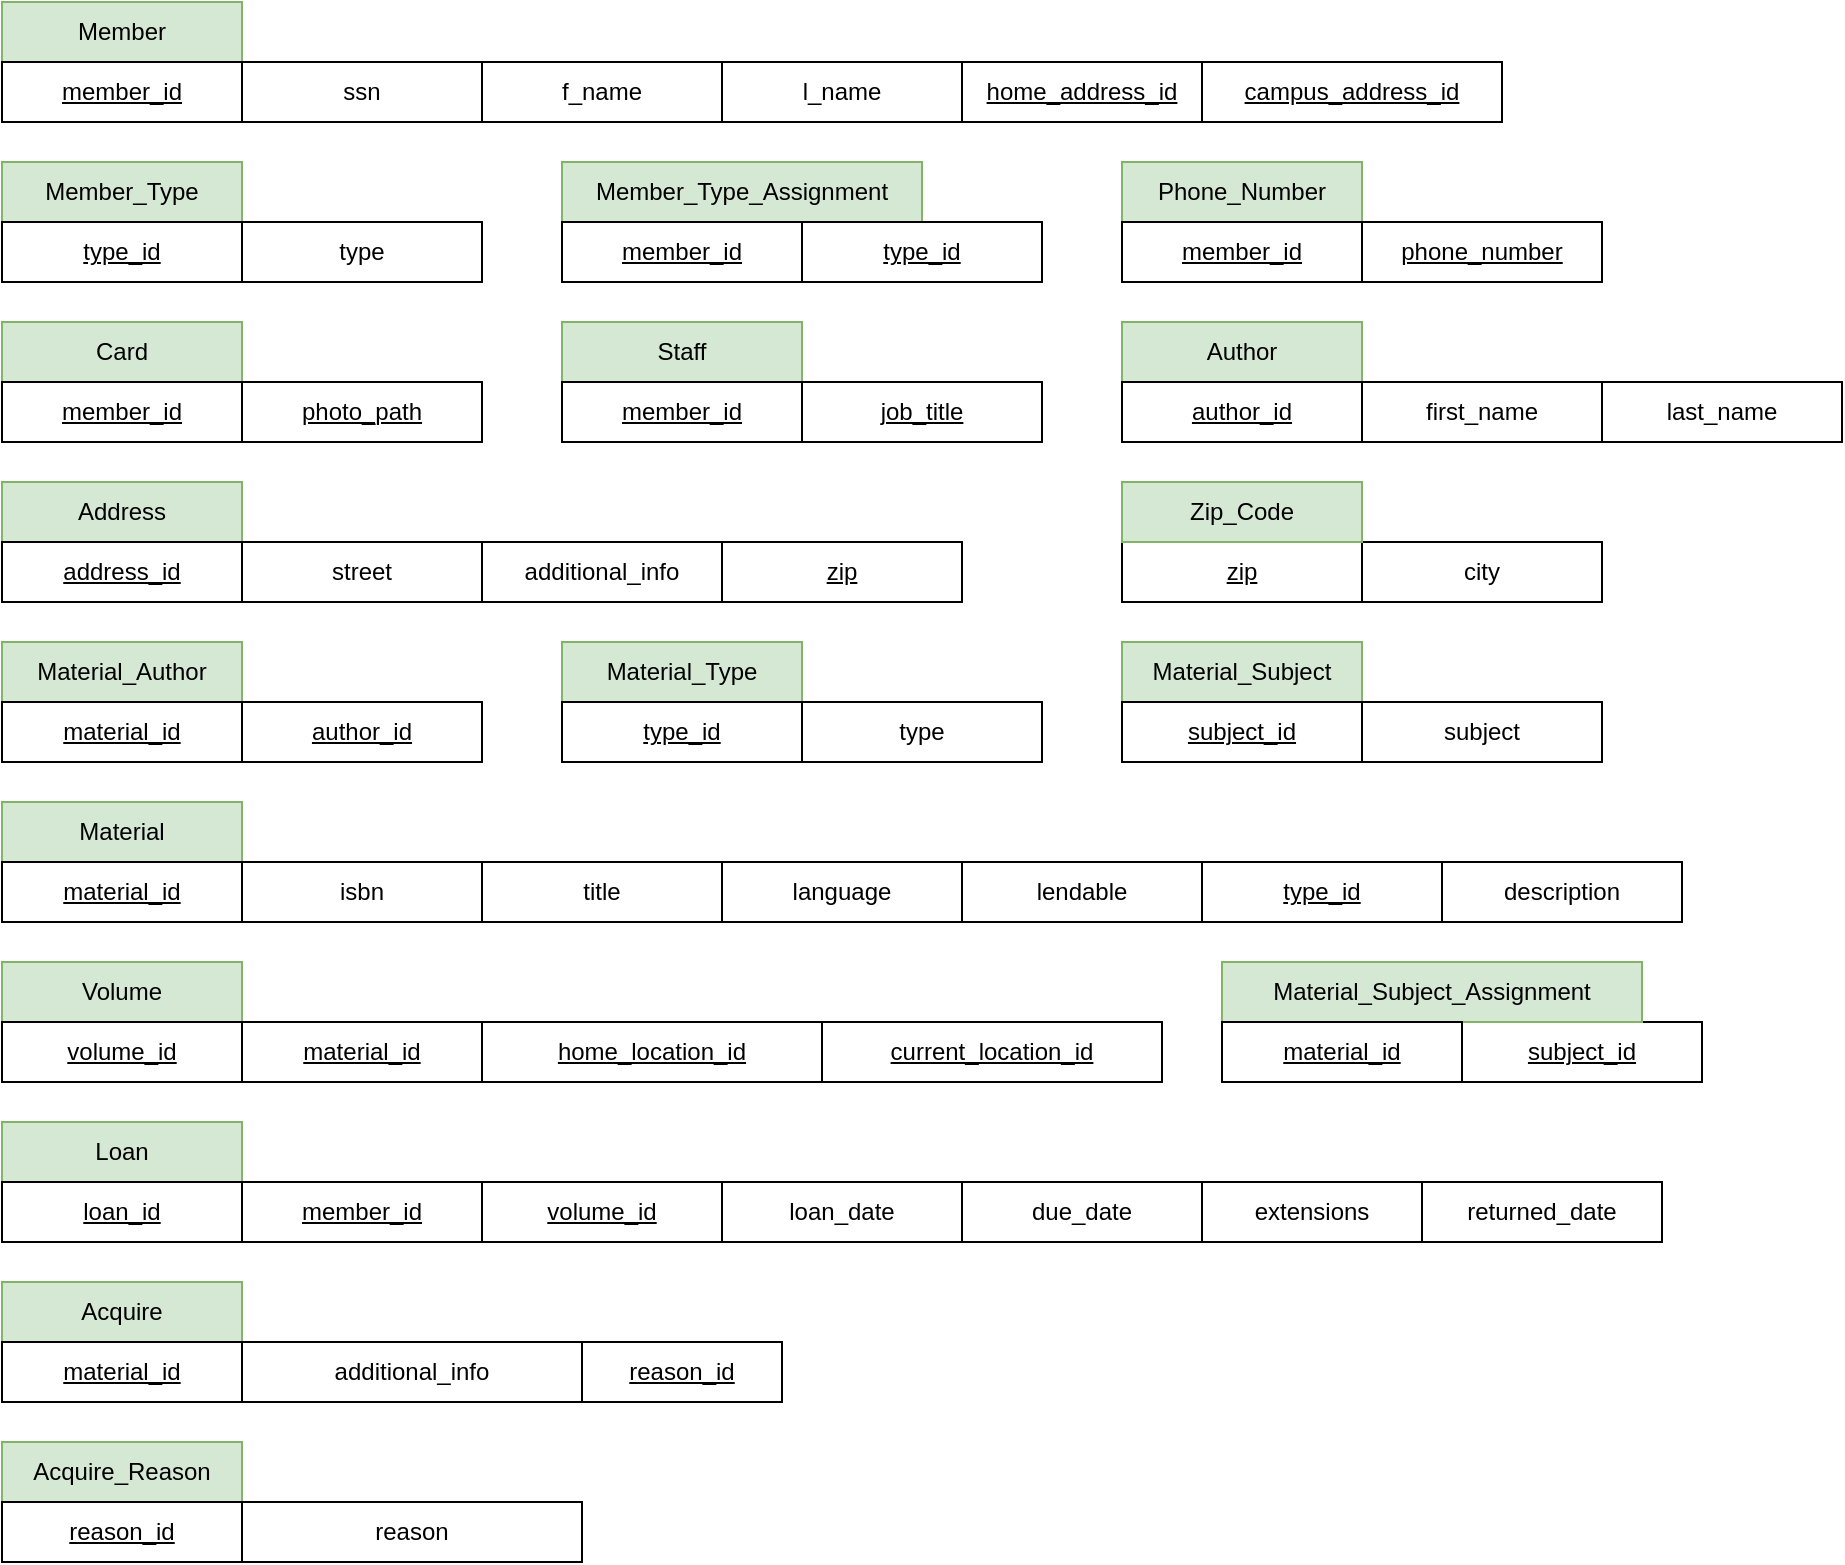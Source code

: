<mxfile version="13.0.3" type="device"><diagram id="hQE_FP4CDloyYVOPjw50" name="Page-1"><mxGraphModel dx="1992" dy="1104" grid="1" gridSize="10" guides="1" tooltips="1" connect="1" arrows="1" fold="1" page="1" pageScale="1" pageWidth="850" pageHeight="1100" math="0" shadow="0"><root><mxCell id="0"/><mxCell id="1" parent="0"/><mxCell id="INsE0W9Cd7Eb4MUnOmL6-3" value="Member" style="rounded=0;whiteSpace=wrap;html=1;fillColor=#d5e8d4;strokeColor=#82b366;" parent="1" vertex="1"><mxGeometry x="70" y="220" width="120" height="30" as="geometry"/></mxCell><mxCell id="INsE0W9Cd7Eb4MUnOmL6-5" value="&lt;div&gt;ssn&lt;/div&gt;" style="rounded=0;whiteSpace=wrap;html=1;" parent="1" vertex="1"><mxGeometry x="190" y="250" width="120" height="30" as="geometry"/></mxCell><mxCell id="INsE0W9Cd7Eb4MUnOmL6-6" value="f_name" style="rounded=0;whiteSpace=wrap;html=1;" parent="1" vertex="1"><mxGeometry x="310" y="250" width="120" height="30" as="geometry"/></mxCell><mxCell id="INsE0W9Cd7Eb4MUnOmL6-8" value="l_name" style="rounded=0;whiteSpace=wrap;html=1;" parent="1" vertex="1"><mxGeometry x="430" y="250" width="120" height="30" as="geometry"/></mxCell><mxCell id="INsE0W9Cd7Eb4MUnOmL6-9" value="Phone_Number" style="rounded=0;whiteSpace=wrap;html=1;fillColor=#d5e8d4;strokeColor=#82b366;" parent="1" vertex="1"><mxGeometry x="630" y="300" width="120" height="30" as="geometry"/></mxCell><mxCell id="INsE0W9Cd7Eb4MUnOmL6-11" value="&lt;u&gt;member_id&lt;/u&gt;" style="rounded=0;whiteSpace=wrap;html=1;" parent="1" vertex="1"><mxGeometry x="630" y="330" width="120" height="30" as="geometry"/></mxCell><mxCell id="INsE0W9Cd7Eb4MUnOmL6-12" value="&lt;u&gt;phone_number&lt;/u&gt;" style="rounded=0;whiteSpace=wrap;html=1;" parent="1" vertex="1"><mxGeometry x="750" y="330" width="120" height="30" as="geometry"/></mxCell><mxCell id="INsE0W9Cd7Eb4MUnOmL6-15" value="job_title" style="rounded=0;whiteSpace=wrap;html=1;fontStyle=4" parent="1" vertex="1"><mxGeometry x="470" y="410" width="120" height="30" as="geometry"/></mxCell><mxCell id="INsE0W9Cd7Eb4MUnOmL6-16" value="Address" style="rounded=0;whiteSpace=wrap;html=1;fillColor=#d5e8d4;strokeColor=#82b366;" parent="1" vertex="1"><mxGeometry x="70" y="460" width="120" height="30" as="geometry"/></mxCell><mxCell id="INsE0W9Cd7Eb4MUnOmL6-19" value="&lt;u&gt;zip&lt;/u&gt;" style="rounded=0;whiteSpace=wrap;html=1;" parent="1" vertex="1"><mxGeometry x="630" y="490" width="120" height="30" as="geometry"/></mxCell><mxCell id="INsE0W9Cd7Eb4MUnOmL6-20" value="city" style="rounded=0;whiteSpace=wrap;html=1;" parent="1" vertex="1"><mxGeometry x="750" y="490" width="120" height="30" as="geometry"/></mxCell><mxCell id="INsE0W9Cd7Eb4MUnOmL6-21" value="street" style="rounded=0;whiteSpace=wrap;html=1;" parent="1" vertex="1"><mxGeometry x="190" y="490" width="120" height="30" as="geometry"/></mxCell><mxCell id="INsE0W9Cd7Eb4MUnOmL6-23" value="additional_info" style="rounded=0;whiteSpace=wrap;html=1;" parent="1" vertex="1"><mxGeometry x="310" y="490" width="120" height="30" as="geometry"/></mxCell><mxCell id="INsE0W9Cd7Eb4MUnOmL6-24" value="home_address_id" style="rounded=0;whiteSpace=wrap;html=1;fontStyle=4" parent="1" vertex="1"><mxGeometry x="550" y="250" width="120" height="30" as="geometry"/></mxCell><mxCell id="INsE0W9Cd7Eb4MUnOmL6-69" value="Staff" style="rounded=0;whiteSpace=wrap;html=1;fillColor=#d5e8d4;strokeColor=#82b366;" parent="1" vertex="1"><mxGeometry x="350" y="380" width="120" height="30" as="geometry"/></mxCell><mxCell id="INsE0W9Cd7Eb4MUnOmL6-71" value="&lt;u&gt;member_id&lt;/u&gt;" style="rounded=0;whiteSpace=wrap;html=1;" parent="1" vertex="1"><mxGeometry x="350" y="410" width="120" height="30" as="geometry"/></mxCell><mxCell id="INsE0W9Cd7Eb4MUnOmL6-73" value="Material" style="rounded=0;whiteSpace=wrap;html=1;fillColor=#d5e8d4;strokeColor=#82b366;" parent="1" vertex="1"><mxGeometry x="70" y="620" width="120" height="30" as="geometry"/></mxCell><mxCell id="INsE0W9Cd7Eb4MUnOmL6-74" value="Material_Author" style="rounded=0;whiteSpace=wrap;html=1;fillColor=#d5e8d4;strokeColor=#82b366;" parent="1" vertex="1"><mxGeometry x="70" y="540" width="120" height="30" as="geometry"/></mxCell><mxCell id="INsE0W9Cd7Eb4MUnOmL6-76" value="isbn" style="rounded=0;whiteSpace=wrap;html=1;" parent="1" vertex="1"><mxGeometry x="190" y="650" width="120" height="30" as="geometry"/></mxCell><mxCell id="INsE0W9Cd7Eb4MUnOmL6-77" value="title" style="rounded=0;whiteSpace=wrap;html=1;" parent="1" vertex="1"><mxGeometry x="310" y="650" width="120" height="30" as="geometry"/></mxCell><mxCell id="INsE0W9Cd7Eb4MUnOmL6-78" value="&lt;div&gt;subject&lt;/div&gt;" style="rounded=0;whiteSpace=wrap;html=1;" parent="1" vertex="1"><mxGeometry x="750" y="570" width="120" height="30" as="geometry"/></mxCell><mxCell id="INsE0W9Cd7Eb4MUnOmL6-79" value="language" style="rounded=0;whiteSpace=wrap;html=1;" parent="1" vertex="1"><mxGeometry x="430" y="650" width="120" height="30" as="geometry"/></mxCell><mxCell id="INsE0W9Cd7Eb4MUnOmL6-80" value="lendable" style="rounded=0;whiteSpace=wrap;html=1;" parent="1" vertex="1"><mxGeometry x="550" y="650" width="120" height="30" as="geometry"/></mxCell><mxCell id="INsE0W9Cd7Eb4MUnOmL6-81" value="description" style="rounded=0;whiteSpace=wrap;html=1;" parent="1" vertex="1"><mxGeometry x="790" y="650" width="120" height="30" as="geometry"/></mxCell><mxCell id="INsE0W9Cd7Eb4MUnOmL6-82" value="type_id" style="rounded=0;whiteSpace=wrap;html=1;fontStyle=4" parent="1" vertex="1"><mxGeometry x="670" y="650" width="120" height="30" as="geometry"/></mxCell><mxCell id="INsE0W9Cd7Eb4MUnOmL6-83" value="&lt;u&gt;material_id&lt;/u&gt;" style="rounded=0;whiteSpace=wrap;html=1;" parent="1" vertex="1"><mxGeometry x="70" y="570" width="120" height="30" as="geometry"/></mxCell><mxCell id="INsE0W9Cd7Eb4MUnOmL6-84" value="&lt;u&gt;author_id&lt;/u&gt;" style="rounded=0;whiteSpace=wrap;html=1;" parent="1" vertex="1"><mxGeometry x="190" y="570" width="120" height="30" as="geometry"/></mxCell><mxCell id="INsE0W9Cd7Eb4MUnOmL6-85" value="Volume" style="rounded=0;whiteSpace=wrap;html=1;fillColor=#d5e8d4;strokeColor=#82b366;" parent="1" vertex="1"><mxGeometry x="70" y="700" width="120" height="30" as="geometry"/></mxCell><mxCell id="INsE0W9Cd7Eb4MUnOmL6-87" value="material_id" style="rounded=0;whiteSpace=wrap;html=1;fontStyle=4" parent="1" vertex="1"><mxGeometry x="190" y="730" width="120" height="30" as="geometry"/></mxCell><mxCell id="INsE0W9Cd7Eb4MUnOmL6-96" value="home_location_id" style="rounded=0;whiteSpace=wrap;html=1;fontStyle=4" parent="1" vertex="1"><mxGeometry x="310" y="730" width="170" height="30" as="geometry"/></mxCell><mxCell id="INsE0W9Cd7Eb4MUnOmL6-97" value="current_location_id" style="rounded=0;whiteSpace=wrap;html=1;fontStyle=4" parent="1" vertex="1"><mxGeometry x="480" y="730" width="170" height="30" as="geometry"/></mxCell><mxCell id="INsE0W9Cd7Eb4MUnOmL6-123" value="Loan" style="rounded=0;whiteSpace=wrap;html=1;fillColor=#d5e8d4;strokeColor=#82b366;" parent="1" vertex="1"><mxGeometry x="70" y="780" width="120" height="30" as="geometry"/></mxCell><mxCell id="INsE0W9Cd7Eb4MUnOmL6-125" value="member_id" style="rounded=0;whiteSpace=wrap;html=1;fontStyle=4" parent="1" vertex="1"><mxGeometry x="190" y="810" width="120" height="30" as="geometry"/></mxCell><mxCell id="INsE0W9Cd7Eb4MUnOmL6-126" value="volume_id" style="rounded=0;whiteSpace=wrap;html=1;fontStyle=4" parent="1" vertex="1"><mxGeometry x="310" y="810" width="120" height="30" as="geometry"/></mxCell><mxCell id="INsE0W9Cd7Eb4MUnOmL6-128" value="loan_date" style="rounded=0;whiteSpace=wrap;html=1;" parent="1" vertex="1"><mxGeometry x="430" y="810" width="120" height="30" as="geometry"/></mxCell><mxCell id="INsE0W9Cd7Eb4MUnOmL6-129" value="due_date" style="rounded=0;whiteSpace=wrap;html=1;" parent="1" vertex="1"><mxGeometry x="550" y="810" width="120" height="30" as="geometry"/></mxCell><mxCell id="INsE0W9Cd7Eb4MUnOmL6-130" value="extensions" style="rounded=0;whiteSpace=wrap;html=1;" parent="1" vertex="1"><mxGeometry x="670" y="810" width="110" height="30" as="geometry"/></mxCell><mxCell id="INsE0W9Cd7Eb4MUnOmL6-131" value="Acquire" style="rounded=0;whiteSpace=wrap;html=1;fillColor=#d5e8d4;strokeColor=#82b366;" parent="1" vertex="1"><mxGeometry x="70" y="860" width="120" height="30" as="geometry"/></mxCell><mxCell id="INsE0W9Cd7Eb4MUnOmL6-133" value="&lt;u&gt;material_id&lt;/u&gt;" style="rounded=0;whiteSpace=wrap;html=1;" parent="1" vertex="1"><mxGeometry x="70" y="890" width="120" height="30" as="geometry"/></mxCell><mxCell id="INsE0W9Cd7Eb4MUnOmL6-135" value="additional_info" style="rounded=0;whiteSpace=wrap;html=1;" parent="1" vertex="1"><mxGeometry x="190" y="890" width="170" height="30" as="geometry"/></mxCell><mxCell id="INsE0W9Cd7Eb4MUnOmL6-138" value="reason_id" style="rounded=0;whiteSpace=wrap;html=1;fontStyle=4" parent="1" vertex="1"><mxGeometry x="360" y="890" width="100" height="30" as="geometry"/></mxCell><mxCell id="Bl8m8C_z796iEYs1zowS-4" value="campus_address_id" style="rounded=0;whiteSpace=wrap;html=1;fontStyle=4" parent="1" vertex="1"><mxGeometry x="670" y="250" width="150" height="30" as="geometry"/></mxCell><mxCell id="Bl8m8C_z796iEYs1zowS-17" value="Card" style="rounded=0;whiteSpace=wrap;html=1;fillColor=#d5e8d4;strokeColor=#82b366;" parent="1" vertex="1"><mxGeometry x="70" y="380" width="120" height="30" as="geometry"/></mxCell><mxCell id="Bl8m8C_z796iEYs1zowS-19" value="&lt;u&gt;member_id&lt;/u&gt;" style="rounded=0;whiteSpace=wrap;html=1;" parent="1" vertex="1"><mxGeometry x="70" y="410" width="120" height="30" as="geometry"/></mxCell><mxCell id="SLBJJuLqRGce-zif-0CF-6" value="photo_path" style="rounded=0;whiteSpace=wrap;html=1;fontStyle=4" parent="1" vertex="1"><mxGeometry x="190" y="410" width="120" height="30" as="geometry"/></mxCell><mxCell id="SLBJJuLqRGce-zif-0CF-14" value="Member_Type" style="rounded=0;whiteSpace=wrap;html=1;fillColor=#d5e8d4;strokeColor=#82b366;" parent="1" vertex="1"><mxGeometry x="70" y="300" width="120" height="30" as="geometry"/></mxCell><mxCell id="SLBJJuLqRGce-zif-0CF-15" value="type" style="rounded=0;whiteSpace=wrap;html=1;fontStyle=0" parent="1" vertex="1"><mxGeometry x="190" y="330" width="120" height="30" as="geometry"/></mxCell><mxCell id="SLBJJuLqRGce-zif-0CF-16" value="type_id" style="rounded=0;whiteSpace=wrap;html=1;fontStyle=4" parent="1" vertex="1"><mxGeometry x="70" y="330" width="120" height="30" as="geometry"/></mxCell><mxCell id="SLBJJuLqRGce-zif-0CF-19" value="&lt;u&gt;volume_id&lt;/u&gt;" style="rounded=0;whiteSpace=wrap;html=1;" parent="1" vertex="1"><mxGeometry x="70" y="730" width="120" height="30" as="geometry"/></mxCell><mxCell id="SLBJJuLqRGce-zif-0CF-22" value="returned_date" style="rounded=0;whiteSpace=wrap;html=1;" parent="1" vertex="1"><mxGeometry x="780" y="810" width="120" height="30" as="geometry"/></mxCell><mxCell id="VjRNoAWPA7xTk-GsAF8L-1" value="&lt;u&gt;address_id&lt;/u&gt;" style="rounded=0;whiteSpace=wrap;html=1;" parent="1" vertex="1"><mxGeometry x="70" y="490" width="120" height="30" as="geometry"/></mxCell><mxCell id="VjRNoAWPA7xTk-GsAF8L-6" value="Author" style="rounded=0;whiteSpace=wrap;html=1;fillColor=#d5e8d4;strokeColor=#82b366;" parent="1" vertex="1"><mxGeometry x="630" y="380" width="120" height="30" as="geometry"/></mxCell><mxCell id="VjRNoAWPA7xTk-GsAF8L-7" value="&lt;u&gt;author_id&lt;/u&gt;" style="rounded=0;whiteSpace=wrap;html=1;" parent="1" vertex="1"><mxGeometry x="630" y="410" width="120" height="30" as="geometry"/></mxCell><mxCell id="VjRNoAWPA7xTk-GsAF8L-8" value="first_name" style="rounded=0;whiteSpace=wrap;html=1;" parent="1" vertex="1"><mxGeometry x="750" y="410" width="120" height="30" as="geometry"/></mxCell><mxCell id="VjRNoAWPA7xTk-GsAF8L-9" value="last_name" style="rounded=0;whiteSpace=wrap;html=1;" parent="1" vertex="1"><mxGeometry x="870" y="410" width="120" height="30" as="geometry"/></mxCell><mxCell id="VjRNoAWPA7xTk-GsAF8L-10" value="&lt;u&gt;material_id&lt;/u&gt;" style="rounded=0;whiteSpace=wrap;html=1;" parent="1" vertex="1"><mxGeometry x="70" y="650" width="120" height="30" as="geometry"/></mxCell><mxCell id="VjRNoAWPA7xTk-GsAF8L-13" value="&lt;u&gt;member_id&lt;/u&gt;" style="rounded=0;whiteSpace=wrap;html=1;" parent="1" vertex="1"><mxGeometry x="70" y="250" width="120" height="30" as="geometry"/></mxCell><mxCell id="VjRNoAWPA7xTk-GsAF8L-15" value="&lt;u&gt;loan_id&lt;/u&gt;" style="rounded=0;whiteSpace=wrap;html=1;" parent="1" vertex="1"><mxGeometry x="70" y="810" width="120" height="30" as="geometry"/></mxCell><mxCell id="VjRNoAWPA7xTk-GsAF8L-18" value="Zip_Code" style="rounded=0;whiteSpace=wrap;html=1;fillColor=#d5e8d4;strokeColor=#82b366;" parent="1" vertex="1"><mxGeometry x="630" y="460" width="120" height="30" as="geometry"/></mxCell><mxCell id="VjRNoAWPA7xTk-GsAF8L-19" value="zip" style="rounded=0;whiteSpace=wrap;html=1;fontStyle=4" parent="1" vertex="1"><mxGeometry x="430" y="490" width="120" height="30" as="geometry"/></mxCell><mxCell id="VjRNoAWPA7xTk-GsAF8L-29" value="Material_Subject" style="rounded=0;whiteSpace=wrap;html=1;fillColor=#d5e8d4;strokeColor=#82b366;" parent="1" vertex="1"><mxGeometry x="630" y="540" width="120" height="30" as="geometry"/></mxCell><mxCell id="VjRNoAWPA7xTk-GsAF8L-30" value="subject_id" style="rounded=0;whiteSpace=wrap;html=1;fontStyle=4" parent="1" vertex="1"><mxGeometry x="630" y="570" width="120" height="30" as="geometry"/></mxCell><mxCell id="k1jg5aEHp_vEDBlxx-uL-1" value="Member_Type_Assignment" style="rounded=0;whiteSpace=wrap;html=1;fillColor=#d5e8d4;strokeColor=#82b366;" parent="1" vertex="1"><mxGeometry x="350" y="300" width="180" height="30" as="geometry"/></mxCell><mxCell id="k1jg5aEHp_vEDBlxx-uL-2" value="type_id" style="rounded=0;whiteSpace=wrap;html=1;fontStyle=4" parent="1" vertex="1"><mxGeometry x="470" y="330" width="120" height="30" as="geometry"/></mxCell><mxCell id="k1jg5aEHp_vEDBlxx-uL-3" value="&lt;u&gt;member_id&lt;/u&gt;" style="rounded=0;whiteSpace=wrap;html=1;" parent="1" vertex="1"><mxGeometry x="350" y="330" width="120" height="30" as="geometry"/></mxCell><mxCell id="k1jg5aEHp_vEDBlxx-uL-4" value="type" style="rounded=0;whiteSpace=wrap;html=1;fontStyle=0" parent="1" vertex="1"><mxGeometry x="470" y="570" width="120" height="30" as="geometry"/></mxCell><mxCell id="k1jg5aEHp_vEDBlxx-uL-5" value="Material_Type" style="rounded=0;whiteSpace=wrap;html=1;fillColor=#d5e8d4;strokeColor=#82b366;" parent="1" vertex="1"><mxGeometry x="350" y="540" width="120" height="30" as="geometry"/></mxCell><mxCell id="k1jg5aEHp_vEDBlxx-uL-6" value="type_id" style="rounded=0;whiteSpace=wrap;html=1;fontStyle=4" parent="1" vertex="1"><mxGeometry x="350" y="570" width="120" height="30" as="geometry"/></mxCell><mxCell id="k1jg5aEHp_vEDBlxx-uL-7" value="subject_id" style="rounded=0;whiteSpace=wrap;html=1;fontStyle=4" parent="1" vertex="1"><mxGeometry x="800" y="730" width="120" height="30" as="geometry"/></mxCell><mxCell id="k1jg5aEHp_vEDBlxx-uL-8" value="Material_Subject_Assignment" style="rounded=0;whiteSpace=wrap;html=1;fillColor=#d5e8d4;strokeColor=#82b366;" parent="1" vertex="1"><mxGeometry x="680" y="700" width="210" height="30" as="geometry"/></mxCell><mxCell id="k1jg5aEHp_vEDBlxx-uL-9" value="&lt;u&gt;material_id&lt;/u&gt;" style="rounded=0;whiteSpace=wrap;html=1;" parent="1" vertex="1"><mxGeometry x="680" y="730" width="120" height="30" as="geometry"/></mxCell><mxCell id="k1jg5aEHp_vEDBlxx-uL-10" value="Acquire_Reason" style="rounded=0;whiteSpace=wrap;html=1;fillColor=#d5e8d4;strokeColor=#82b366;" parent="1" vertex="1"><mxGeometry x="70" y="940" width="120" height="30" as="geometry"/></mxCell><mxCell id="k1jg5aEHp_vEDBlxx-uL-11" value="&lt;u&gt;reason_id&lt;/u&gt;" style="rounded=0;whiteSpace=wrap;html=1;" parent="1" vertex="1"><mxGeometry x="70" y="970" width="120" height="30" as="geometry"/></mxCell><mxCell id="k1jg5aEHp_vEDBlxx-uL-12" value="reason" style="rounded=0;whiteSpace=wrap;html=1;" parent="1" vertex="1"><mxGeometry x="190" y="970" width="170" height="30" as="geometry"/></mxCell></root></mxGraphModel></diagram></mxfile>
